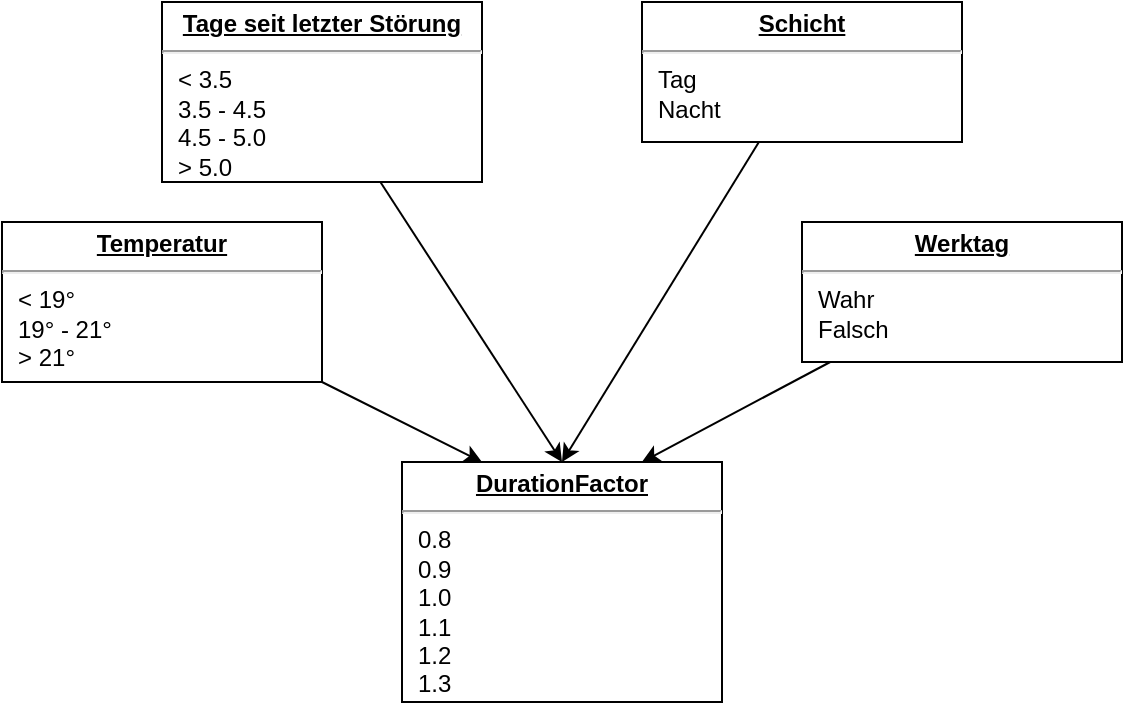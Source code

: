 <mxfile>
    <diagram id="nzpjT4kjWOX7USExygyI" name="Page-1">
        <mxGraphModel dx="607" dy="1137" grid="1" gridSize="10" guides="1" tooltips="1" connect="1" arrows="1" fold="1" page="1" pageScale="1" pageWidth="827" pageHeight="1169" math="0" shadow="0">
            <root>
                <mxCell id="0"/>
                <mxCell id="1" parent="0"/>
                <mxCell id="8" style="edgeStyle=none;html=1;entryX=0.25;entryY=0;entryDx=0;entryDy=0;" edge="1" parent="1" source="3" target="7">
                    <mxGeometry relative="1" as="geometry"/>
                </mxCell>
                <mxCell id="3" value="&lt;p style=&quot;margin:0px;margin-top:4px;text-align:center;text-decoration:underline;&quot;&gt;&lt;b&gt;Temperatur&lt;/b&gt;&lt;/p&gt;&lt;hr&gt;&lt;p style=&quot;margin:0px;margin-left:8px;&quot;&gt;&amp;lt; 19°&lt;br&gt;19° - 21°&lt;br&gt;&amp;gt; 21°&lt;/p&gt;" style="verticalAlign=top;align=left;overflow=fill;fontSize=12;fontFamily=Helvetica;html=1;" vertex="1" parent="1">
                    <mxGeometry x="160" y="560" width="160" height="80" as="geometry"/>
                </mxCell>
                <mxCell id="9" style="edgeStyle=none;html=1;entryX=0.5;entryY=0;entryDx=0;entryDy=0;" edge="1" parent="1" source="4" target="7">
                    <mxGeometry relative="1" as="geometry"/>
                </mxCell>
                <mxCell id="4" value="&lt;p style=&quot;margin:0px;margin-top:4px;text-align:center;text-decoration:underline;&quot;&gt;&lt;b&gt;Tage seit letzter Störung&lt;/b&gt;&lt;/p&gt;&lt;hr&gt;&lt;p style=&quot;margin:0px;margin-left:8px;&quot;&gt;&amp;lt; 3.5&lt;br&gt;3.5 - 4.5&lt;br&gt;4.5 - 5.0&lt;/p&gt;&lt;p style=&quot;margin:0px;margin-left:8px;&quot;&gt;&amp;gt; 5.0&lt;/p&gt;" style="verticalAlign=top;align=left;overflow=fill;fontSize=12;fontFamily=Helvetica;html=1;" vertex="1" parent="1">
                    <mxGeometry x="240" y="450" width="160" height="90" as="geometry"/>
                </mxCell>
                <mxCell id="10" style="edgeStyle=none;html=1;entryX=0.5;entryY=0;entryDx=0;entryDy=0;" edge="1" parent="1" source="5" target="7">
                    <mxGeometry relative="1" as="geometry"/>
                </mxCell>
                <mxCell id="5" value="&lt;p style=&quot;margin:0px;margin-top:4px;text-align:center;text-decoration:underline;&quot;&gt;&lt;b&gt;Schicht&lt;/b&gt;&lt;/p&gt;&lt;hr&gt;&lt;p style=&quot;margin:0px;margin-left:8px;&quot;&gt;Tag&lt;/p&gt;&lt;p style=&quot;margin:0px;margin-left:8px;&quot;&gt;Nacht&lt;br&gt;&lt;/p&gt;" style="verticalAlign=top;align=left;overflow=fill;fontSize=12;fontFamily=Helvetica;html=1;" vertex="1" parent="1">
                    <mxGeometry x="480" y="450" width="160" height="70" as="geometry"/>
                </mxCell>
                <mxCell id="11" style="edgeStyle=none;html=1;entryX=0.75;entryY=0;entryDx=0;entryDy=0;" edge="1" parent="1" source="6" target="7">
                    <mxGeometry relative="1" as="geometry"/>
                </mxCell>
                <mxCell id="6" value="&lt;p style=&quot;margin:0px;margin-top:4px;text-align:center;text-decoration:underline;&quot;&gt;&lt;b&gt;Werktag&lt;/b&gt;&lt;/p&gt;&lt;hr&gt;&lt;p style=&quot;margin:0px;margin-left:8px;&quot;&gt;Wahr&lt;/p&gt;&lt;p style=&quot;margin:0px;margin-left:8px;&quot;&gt;Falsch&lt;/p&gt;" style="verticalAlign=top;align=left;overflow=fill;fontSize=12;fontFamily=Helvetica;html=1;" vertex="1" parent="1">
                    <mxGeometry x="560" y="560" width="160" height="70" as="geometry"/>
                </mxCell>
                <mxCell id="7" value="&lt;p style=&quot;margin:0px;margin-top:4px;text-align:center;text-decoration:underline;&quot;&gt;&lt;b&gt;DurationFactor&lt;/b&gt;&lt;/p&gt;&lt;hr&gt;&lt;p style=&quot;margin:0px;margin-left:8px;&quot;&gt;0.8&lt;/p&gt;&lt;p style=&quot;margin:0px;margin-left:8px;&quot;&gt;0.9&lt;/p&gt;&lt;p style=&quot;margin:0px;margin-left:8px;&quot;&gt;1.0&lt;/p&gt;&lt;p style=&quot;margin:0px;margin-left:8px;&quot;&gt;1.1&lt;/p&gt;&lt;p style=&quot;margin:0px;margin-left:8px;&quot;&gt;1.2&lt;/p&gt;&lt;p style=&quot;margin:0px;margin-left:8px;&quot;&gt;1.3&lt;/p&gt;" style="verticalAlign=top;align=left;overflow=fill;fontSize=12;fontFamily=Helvetica;html=1;" vertex="1" parent="1">
                    <mxGeometry x="360" y="680" width="160" height="120" as="geometry"/>
                </mxCell>
            </root>
        </mxGraphModel>
    </diagram>
</mxfile>